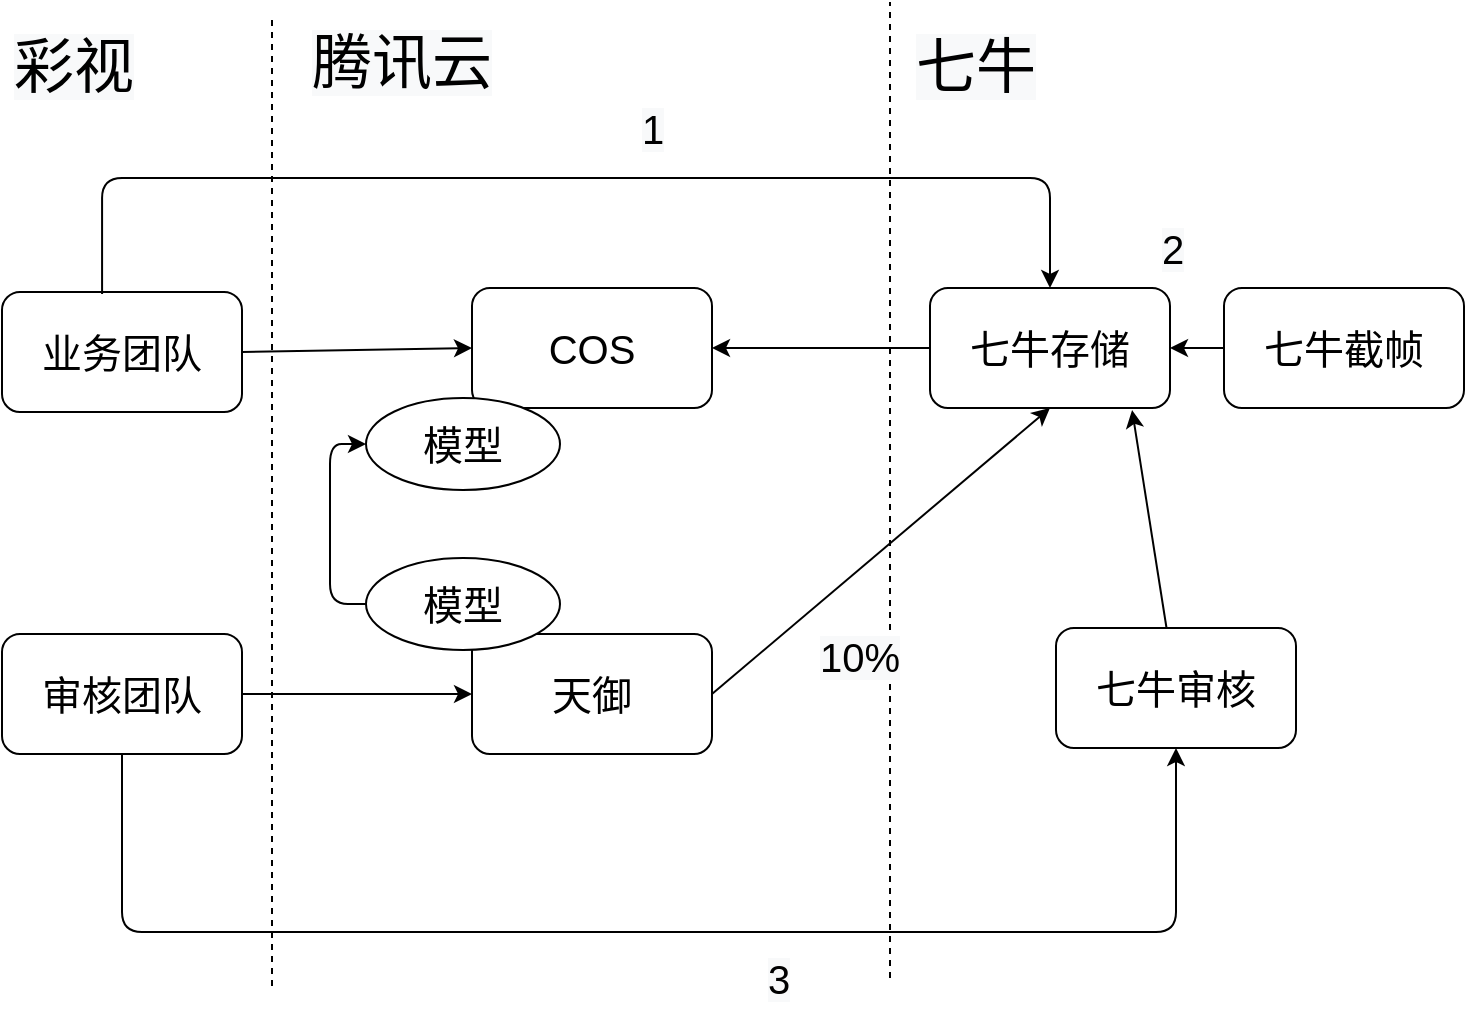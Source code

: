 <mxfile version="14.4.3" type="github">
  <diagram id="0i_a363HOQ5otxLn6usN" name="彩视攻坚">
    <mxGraphModel dx="2048" dy="1108" grid="0" gridSize="10" guides="1" tooltips="1" connect="1" arrows="1" fold="1" page="1" pageScale="1" pageWidth="827" pageHeight="1169" math="0" shadow="0">
      <root>
        <mxCell id="0" />
        <mxCell id="1" parent="0" />
        <mxCell id="P-CCTiPUnd-aN9DFWdZh-1" value="&lt;span style=&quot;font-family: &amp;#34;helvetica&amp;#34; ; font-size: 20px&quot;&gt;业务团队&lt;/span&gt;" style="rounded=1;whiteSpace=wrap;html=1;" vertex="1" parent="1">
          <mxGeometry x="96" y="204" width="120" height="60" as="geometry" />
        </mxCell>
        <mxCell id="P-CCTiPUnd-aN9DFWdZh-2" value="&lt;span style=&quot;font-family: &amp;#34;helvetica&amp;#34; ; font-size: 20px&quot;&gt;审核团队&lt;/span&gt;" style="rounded=1;whiteSpace=wrap;html=1;" vertex="1" parent="1">
          <mxGeometry x="96" y="375" width="120" height="60" as="geometry" />
        </mxCell>
        <mxCell id="P-CCTiPUnd-aN9DFWdZh-3" value="" style="endArrow=none;dashed=1;html=1;" edge="1" parent="1">
          <mxGeometry width="50" height="50" relative="1" as="geometry">
            <mxPoint x="231" y="551" as="sourcePoint" />
            <mxPoint x="231" y="68" as="targetPoint" />
          </mxGeometry>
        </mxCell>
        <mxCell id="P-CCTiPUnd-aN9DFWdZh-4" value="&lt;span style=&quot;color: rgb(0, 0, 0); font-family: helvetica; font-size: 30px; font-style: normal; font-weight: 400; letter-spacing: normal; text-align: center; text-indent: 0px; text-transform: none; word-spacing: 0px; background-color: rgb(248, 249, 250); display: inline; float: none;&quot;&gt;彩视&lt;/span&gt;" style="text;whiteSpace=wrap;html=1;fontSize=30;" vertex="1" parent="1">
          <mxGeometry x="100" y="67" width="86" height="51" as="geometry" />
        </mxCell>
        <mxCell id="P-CCTiPUnd-aN9DFWdZh-5" value="&lt;span style=&quot;color: rgb(0 , 0 , 0) ; font-family: &amp;#34;helvetica&amp;#34; ; font-size: 30px ; font-style: normal ; font-weight: 400 ; letter-spacing: normal ; text-align: center ; text-indent: 0px ; text-transform: none ; word-spacing: 0px ; background-color: rgb(248 , 249 , 250) ; display: inline ; float: none&quot;&gt;腾讯云&lt;/span&gt;" style="text;whiteSpace=wrap;html=1;fontSize=30;" vertex="1" parent="1">
          <mxGeometry x="249" y="65" width="96" height="51" as="geometry" />
        </mxCell>
        <mxCell id="P-CCTiPUnd-aN9DFWdZh-6" value="" style="endArrow=none;dashed=1;html=1;" edge="1" parent="1">
          <mxGeometry width="50" height="50" relative="1" as="geometry">
            <mxPoint x="540" y="547" as="sourcePoint" />
            <mxPoint x="540" y="59" as="targetPoint" />
          </mxGeometry>
        </mxCell>
        <mxCell id="P-CCTiPUnd-aN9DFWdZh-7" value="&lt;span style=&quot;color: rgb(0 , 0 , 0) ; font-family: &amp;#34;helvetica&amp;#34; ; font-size: 30px ; font-style: normal ; font-weight: 400 ; letter-spacing: normal ; text-align: center ; text-indent: 0px ; text-transform: none ; word-spacing: 0px ; background-color: rgb(248 , 249 , 250) ; display: inline ; float: none&quot;&gt;七牛&lt;/span&gt;" style="text;whiteSpace=wrap;html=1;fontSize=30;" vertex="1" parent="1">
          <mxGeometry x="551" y="67" width="96" height="51" as="geometry" />
        </mxCell>
        <mxCell id="P-CCTiPUnd-aN9DFWdZh-10" value="COS" style="rounded=1;whiteSpace=wrap;html=1;fontSize=20;" vertex="1" parent="1">
          <mxGeometry x="331" y="202" width="120" height="60" as="geometry" />
        </mxCell>
        <mxCell id="P-CCTiPUnd-aN9DFWdZh-11" value="七牛存储" style="rounded=1;whiteSpace=wrap;html=1;fontSize=20;" vertex="1" parent="1">
          <mxGeometry x="560" y="202" width="120" height="60" as="geometry" />
        </mxCell>
        <mxCell id="P-CCTiPUnd-aN9DFWdZh-12" value="天御" style="rounded=1;whiteSpace=wrap;html=1;fontSize=20;" vertex="1" parent="1">
          <mxGeometry x="331" y="375" width="120" height="60" as="geometry" />
        </mxCell>
        <mxCell id="P-CCTiPUnd-aN9DFWdZh-14" value="" style="endArrow=classic;html=1;fontSize=20;exitX=1;exitY=0.5;exitDx=0;exitDy=0;entryX=0;entryY=0.5;entryDx=0;entryDy=0;" edge="1" parent="1" source="P-CCTiPUnd-aN9DFWdZh-2" target="P-CCTiPUnd-aN9DFWdZh-12">
          <mxGeometry width="50" height="50" relative="1" as="geometry">
            <mxPoint x="387" y="588" as="sourcePoint" />
            <mxPoint x="437" y="538" as="targetPoint" />
          </mxGeometry>
        </mxCell>
        <mxCell id="P-CCTiPUnd-aN9DFWdZh-15" value="" style="endArrow=classic;html=1;fontSize=20;exitX=1;exitY=0.5;exitDx=0;exitDy=0;entryX=0.5;entryY=1;entryDx=0;entryDy=0;" edge="1" parent="1" source="P-CCTiPUnd-aN9DFWdZh-12" target="P-CCTiPUnd-aN9DFWdZh-11">
          <mxGeometry width="50" height="50" relative="1" as="geometry">
            <mxPoint x="226" y="415" as="sourcePoint" />
            <mxPoint x="341" y="415" as="targetPoint" />
          </mxGeometry>
        </mxCell>
        <mxCell id="P-CCTiPUnd-aN9DFWdZh-16" value="" style="endArrow=classic;html=1;fontSize=20;exitX=0;exitY=0.5;exitDx=0;exitDy=0;entryX=1;entryY=0.5;entryDx=0;entryDy=0;" edge="1" parent="1" source="P-CCTiPUnd-aN9DFWdZh-11" target="P-CCTiPUnd-aN9DFWdZh-10">
          <mxGeometry width="50" height="50" relative="1" as="geometry">
            <mxPoint x="461" y="415" as="sourcePoint" />
            <mxPoint x="630" y="272" as="targetPoint" />
          </mxGeometry>
        </mxCell>
        <mxCell id="P-CCTiPUnd-aN9DFWdZh-18" value="" style="endArrow=classic;html=1;fontSize=20;exitX=1;exitY=0.5;exitDx=0;exitDy=0;entryX=0;entryY=0.5;entryDx=0;entryDy=0;" edge="1" parent="1" source="P-CCTiPUnd-aN9DFWdZh-1" target="P-CCTiPUnd-aN9DFWdZh-10">
          <mxGeometry width="50" height="50" relative="1" as="geometry">
            <mxPoint x="226" y="415" as="sourcePoint" />
            <mxPoint x="341" y="415" as="targetPoint" />
          </mxGeometry>
        </mxCell>
        <mxCell id="P-CCTiPUnd-aN9DFWdZh-19" value="模型" style="ellipse;whiteSpace=wrap;html=1;fontSize=20;" vertex="1" parent="1">
          <mxGeometry x="278" y="337" width="97" height="46" as="geometry" />
        </mxCell>
        <mxCell id="P-CCTiPUnd-aN9DFWdZh-20" value="模型" style="ellipse;whiteSpace=wrap;html=1;fontSize=20;" vertex="1" parent="1">
          <mxGeometry x="278" y="257" width="97" height="46" as="geometry" />
        </mxCell>
        <mxCell id="P-CCTiPUnd-aN9DFWdZh-22" value="" style="edgeStyle=elbowEdgeStyle;elbow=vertical;endArrow=classic;html=1;fontSize=20;exitX=0.417;exitY=0.017;exitDx=0;exitDy=0;exitPerimeter=0;entryX=0.5;entryY=0;entryDx=0;entryDy=0;" edge="1" parent="1" source="P-CCTiPUnd-aN9DFWdZh-1" target="P-CCTiPUnd-aN9DFWdZh-11">
          <mxGeometry width="50" height="50" relative="1" as="geometry">
            <mxPoint x="387" y="478" as="sourcePoint" />
            <mxPoint x="437" y="428" as="targetPoint" />
            <Array as="points">
              <mxPoint x="395" y="147" />
            </Array>
          </mxGeometry>
        </mxCell>
        <mxCell id="P-CCTiPUnd-aN9DFWdZh-24" value="" style="edgeStyle=segmentEdgeStyle;endArrow=classic;html=1;fontSize=20;exitX=0;exitY=0.5;exitDx=0;exitDy=0;entryX=0;entryY=0.5;entryDx=0;entryDy=0;" edge="1" parent="1" source="P-CCTiPUnd-aN9DFWdZh-19" target="P-CCTiPUnd-aN9DFWdZh-20">
          <mxGeometry width="50" height="50" relative="1" as="geometry">
            <mxPoint x="29" y="643" as="sourcePoint" />
            <mxPoint x="79" y="593" as="targetPoint" />
            <Array as="points">
              <mxPoint x="260" y="360" />
              <mxPoint x="260" y="280" />
            </Array>
          </mxGeometry>
        </mxCell>
        <mxCell id="P-CCTiPUnd-aN9DFWdZh-25" value="七牛截帧" style="rounded=1;whiteSpace=wrap;html=1;fontSize=20;" vertex="1" parent="1">
          <mxGeometry x="707" y="202" width="120" height="60" as="geometry" />
        </mxCell>
        <mxCell id="P-CCTiPUnd-aN9DFWdZh-26" value="七牛审核" style="rounded=1;whiteSpace=wrap;html=1;fontSize=20;" vertex="1" parent="1">
          <mxGeometry x="623" y="372" width="120" height="60" as="geometry" />
        </mxCell>
        <mxCell id="P-CCTiPUnd-aN9DFWdZh-28" value="" style="endArrow=classic;html=1;fontSize=20;entryX=1;entryY=0.5;entryDx=0;entryDy=0;" edge="1" parent="1" source="P-CCTiPUnd-aN9DFWdZh-25" target="P-CCTiPUnd-aN9DFWdZh-11">
          <mxGeometry width="50" height="50" relative="1" as="geometry">
            <mxPoint x="570" y="242" as="sourcePoint" />
            <mxPoint x="461" y="242" as="targetPoint" />
          </mxGeometry>
        </mxCell>
        <mxCell id="P-CCTiPUnd-aN9DFWdZh-29" value="" style="edgeStyle=elbowEdgeStyle;elbow=vertical;endArrow=classic;html=1;fontSize=20;" edge="1" parent="1" source="P-CCTiPUnd-aN9DFWdZh-2" target="P-CCTiPUnd-aN9DFWdZh-26">
          <mxGeometry width="50" height="50" relative="1" as="geometry">
            <mxPoint x="221.0" y="646.02" as="sourcePoint" />
            <mxPoint x="694.96" y="643" as="targetPoint" />
            <Array as="points">
              <mxPoint x="429" y="524" />
            </Array>
          </mxGeometry>
        </mxCell>
        <mxCell id="P-CCTiPUnd-aN9DFWdZh-30" value="" style="endArrow=classic;html=1;fontSize=20;entryX=0.842;entryY=1.017;entryDx=0;entryDy=0;entryPerimeter=0;" edge="1" parent="1" source="P-CCTiPUnd-aN9DFWdZh-26" target="P-CCTiPUnd-aN9DFWdZh-11">
          <mxGeometry width="50" height="50" relative="1" as="geometry">
            <mxPoint x="461" y="415" as="sourcePoint" />
            <mxPoint x="630" y="272" as="targetPoint" />
          </mxGeometry>
        </mxCell>
        <mxCell id="P-CCTiPUnd-aN9DFWdZh-31" value="&lt;span style=&quot;color: rgb(0 , 0 , 0) ; font-family: &amp;#34;helvetica&amp;#34; ; font-size: 20px ; font-style: normal ; font-weight: 400 ; letter-spacing: normal ; text-align: center ; text-indent: 0px ; text-transform: none ; word-spacing: 0px ; background-color: rgb(248 , 249 , 250) ; display: inline ; float: none&quot;&gt;1&lt;/span&gt;" style="text;whiteSpace=wrap;html=1;fontSize=20;" vertex="1" parent="1">
          <mxGeometry x="414" y="104" width="60" height="38" as="geometry" />
        </mxCell>
        <mxCell id="P-CCTiPUnd-aN9DFWdZh-32" value="&lt;span style=&quot;color: rgb(0 , 0 , 0) ; font-family: &amp;#34;helvetica&amp;#34; ; font-size: 20px ; font-style: normal ; font-weight: 400 ; letter-spacing: normal ; text-align: center ; text-indent: 0px ; text-transform: none ; word-spacing: 0px ; background-color: rgb(248 , 249 , 250) ; display: inline ; float: none&quot;&gt;2&lt;/span&gt;" style="text;whiteSpace=wrap;html=1;fontSize=20;" vertex="1" parent="1">
          <mxGeometry x="674" y="164" width="60" height="38" as="geometry" />
        </mxCell>
        <mxCell id="P-CCTiPUnd-aN9DFWdZh-33" value="&lt;span style=&quot;color: rgb(0 , 0 , 0) ; font-family: &amp;#34;helvetica&amp;#34; ; font-size: 20px ; font-style: normal ; font-weight: 400 ; letter-spacing: normal ; text-align: center ; text-indent: 0px ; text-transform: none ; word-spacing: 0px ; background-color: rgb(248 , 249 , 250) ; display: inline ; float: none&quot;&gt;3&lt;/span&gt;" style="text;whiteSpace=wrap;html=1;fontSize=20;" vertex="1" parent="1">
          <mxGeometry x="477" y="529" width="60" height="38" as="geometry" />
        </mxCell>
        <mxCell id="P-CCTiPUnd-aN9DFWdZh-34" value="&lt;span style=&quot;color: rgb(0 , 0 , 0) ; font-family: &amp;#34;helvetica&amp;#34; ; font-size: 20px ; font-style: normal ; font-weight: 400 ; letter-spacing: normal ; text-align: center ; text-indent: 0px ; text-transform: none ; word-spacing: 0px ; background-color: rgb(248 , 249 , 250) ; display: inline ; float: none&quot;&gt;10%&lt;/span&gt;" style="text;whiteSpace=wrap;html=1;fontSize=20;" vertex="1" parent="1">
          <mxGeometry x="503" y="368" width="60" height="38" as="geometry" />
        </mxCell>
      </root>
    </mxGraphModel>
  </diagram>
</mxfile>
